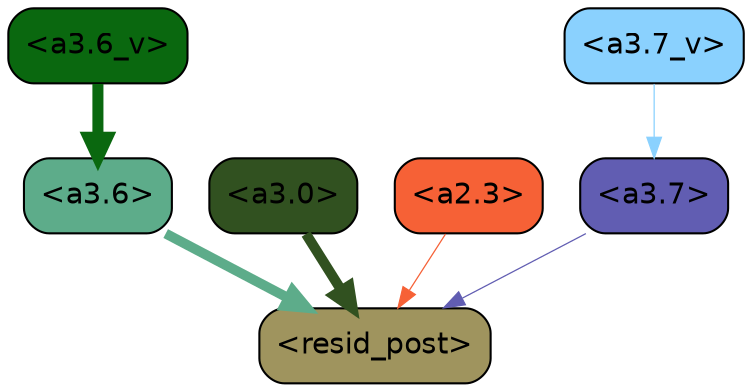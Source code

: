 strict digraph "" {
	graph [bgcolor=transparent,
		layout=dot,
		overlap=false,
		splines=true
	];
	"<a3.7>"	[color=black,
		fillcolor="#615db2",
		fontname=Helvetica,
		shape=box,
		style="filled, rounded"];
	"<resid_post>"	[color=black,
		fillcolor="#9f945e",
		fontname=Helvetica,
		shape=box,
		style="filled, rounded"];
	"<a3.7>" -> "<resid_post>"	[color="#615db2",
		penwidth=0.6];
	"<a3.6>"	[color=black,
		fillcolor="#5dac8a",
		fontname=Helvetica,
		shape=box,
		style="filled, rounded"];
	"<a3.6>" -> "<resid_post>"	[color="#5dac8a",
		penwidth=4.7534414529800415];
	"<a3.0>"	[color=black,
		fillcolor="#315120",
		fontname=Helvetica,
		shape=box,
		style="filled, rounded"];
	"<a3.0>" -> "<resid_post>"	[color="#315120",
		penwidth=4.898576855659485];
	"<a2.3>"	[color=black,
		fillcolor="#f66136",
		fontname=Helvetica,
		shape=box,
		style="filled, rounded"];
	"<a2.3>" -> "<resid_post>"	[color="#f66136",
		penwidth=0.6];
	"<a3.7_v>"	[color=black,
		fillcolor="#8ad1fe",
		fontname=Helvetica,
		shape=box,
		style="filled, rounded"];
	"<a3.7_v>" -> "<a3.7>"	[color="#8ad1fe",
		penwidth=0.6];
	"<a3.6_v>"	[color=black,
		fillcolor="#0a680f",
		fontname=Helvetica,
		shape=box,
		style="filled, rounded"];
	"<a3.6_v>" -> "<a3.6>"	[color="#0a680f",
		penwidth=5.297133803367615];
}
